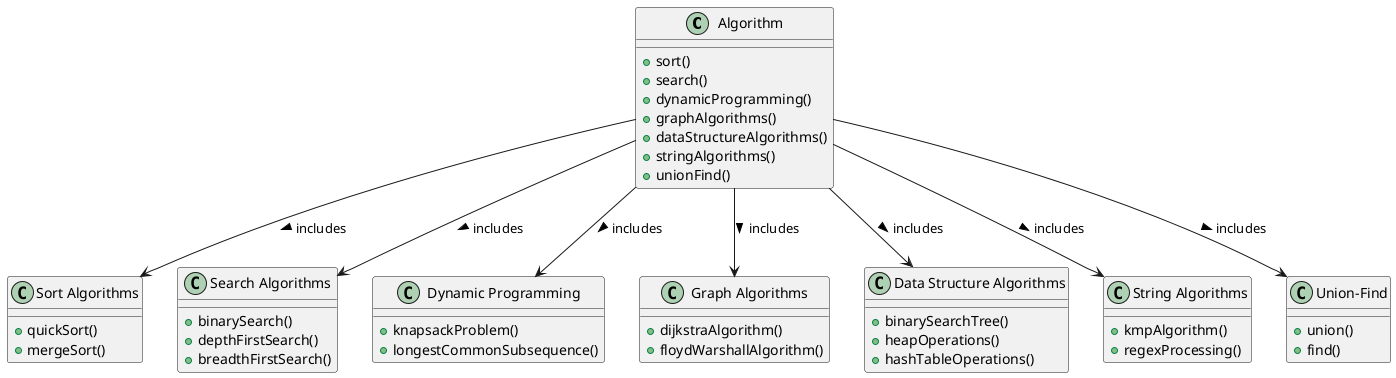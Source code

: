 @startuml
!define RECTANGLE class

RECTANGLE Algorithm {
+sort()
+search()
+dynamicProgramming()
+graphAlgorithms()
+dataStructureAlgorithms()
+stringAlgorithms()
+unionFind()
}

class "Sort Algorithms" {
+quickSort()
+mergeSort()
}

class "Search Algorithms" {
+binarySearch()
+depthFirstSearch()
+breadthFirstSearch()
}

class "Dynamic Programming" {
+knapsackProblem()
+longestCommonSubsequence()
}

class "Graph Algorithms" {
+dijkstraAlgorithm()
+floydWarshallAlgorithm()
}

class "Data Structure Algorithms" {
+binarySearchTree()
+heapOperations()
+hashTableOperations()
}

class "String Algorithms" {
+kmpAlgorithm()
+regexProcessing()
}

class "Union-Find" {
+union()
+find()
}

Algorithm --> "Sort Algorithms" : includes >
Algorithm --> "Search Algorithms" : includes >
Algorithm --> "Dynamic Programming" : includes >
Algorithm --> "Graph Algorithms" : includes >
Algorithm --> "Data Structure Algorithms" : includes >
Algorithm --> "String Algorithms" : includes >
Algorithm --> "Union-Find" : includes >

@enduml